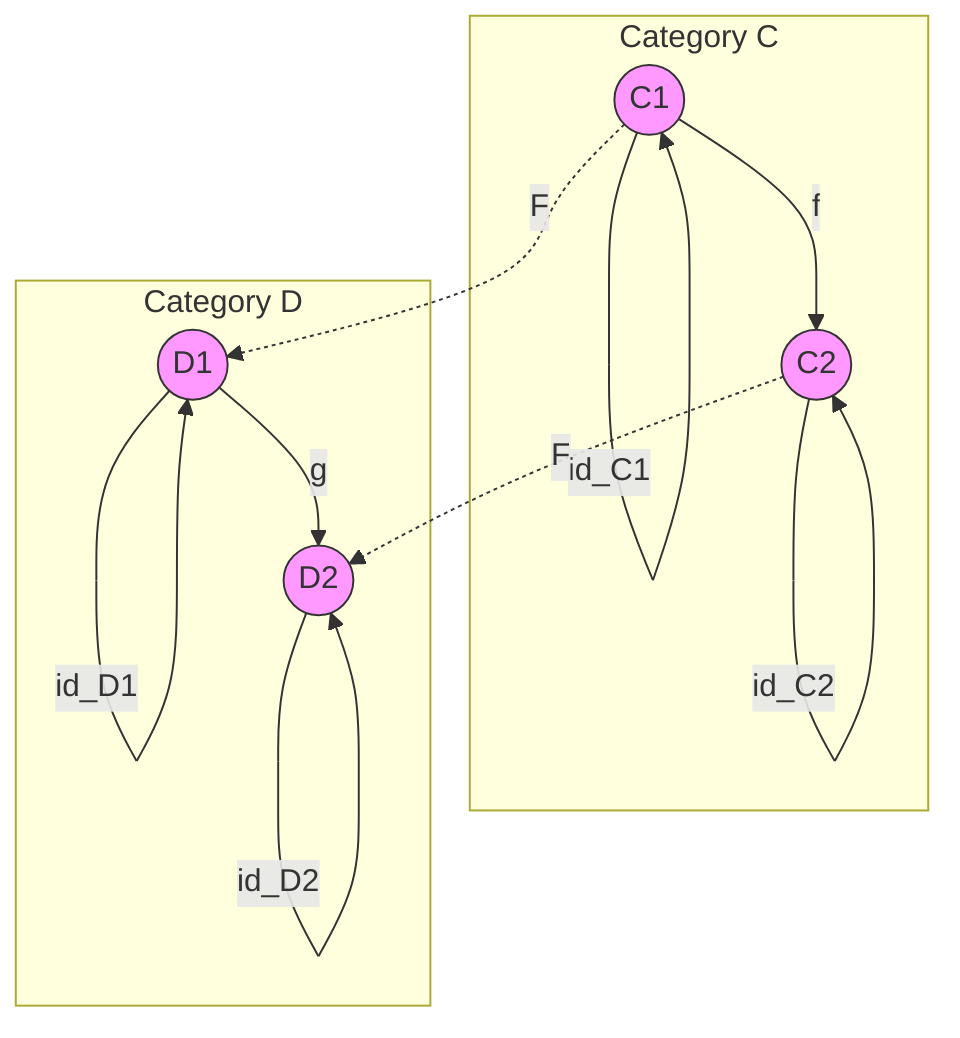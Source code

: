 graph TB
    subgraph "Category C"
    C1((C1)) --> |f| C2((C2))
    C1 --> |"id_C1"| C1
    C2 --> |"id_C2"| C2
    end
    
    subgraph "Category D"
    D1((D1)) --> |g| D2((D2))
    D1 --> |"id_D1"| D1
    D2 --> |"id_D2"| D2
    end
    
    C1 -.-> |F| D1
    C2 -.-> |F| D2
    classDef default fill:#f9f,stroke:#333,stroke-width:1px;